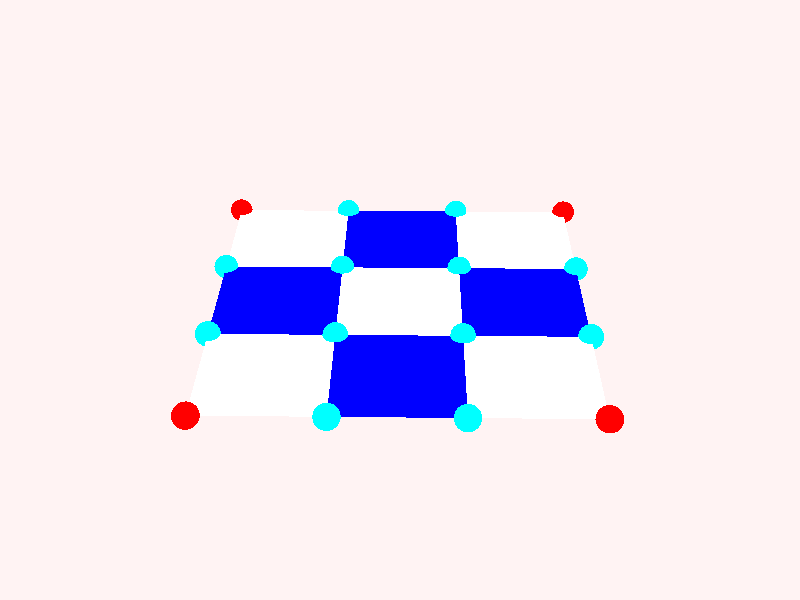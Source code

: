 #version 3.5;
global_settings {assumed_gamma 1.0}
background {rgb <1,0.9,0.9>}
camera {location <1.6,5,-6> look_at <1.5,0,1.5> angle 40}
light_source {<500,500,-500> rgb 1 }

#declare B11=<0,0,3>; #declare B12=<1,0,3>; //
#declare B13=<2,0,3>; #declare B14=<3,0,3>; // row 1

#declare B21=<0,0,2>; #declare B22=<1,0,2>; //
#declare B23=<2,0,2>; #declare B24=<3,0,2>; // row 2

#declare B31=<0,0,1>; #declare B32=<1,0,1>; //
#declare B33=<2,0,1>; #declare B34=<3,0,1>; // row 3

#declare B41=<0,0,0>; #declare B42=<1,0,0>; //
#declare B43=<2,0,0>; #declare B44=<3,0,0>; // row 4

bicubic_patch {
   type 1 flatness 0.001
   u_steps 4 v_steps 4
   uv_vectors
   <0,0> <1,0> <1,1> <0,1>
   B11, B12, B13, B14
   B21, B22, B23, B24
   B31, B32, B33, B34
   B41, B42, B43, B44
   uv_mapping
   texture {
      pigment {
         checker 
         color rgbf <1,1,1,0.5> 
         color rgbf <0,0,1,0.7> 
         scale 1/3
      }
      finish {phong 0.6 phong_size 20}
   }
   no_shadow
}

#declare Points=array[16]{
   B11, B12, B13, B14
   B21, B22, B23, B24
   B31, B32, B33, B34
   B41, B42, B43, B44
}
#declare I=0;
#while (I<16)
   sphere {
      Points[I],0.1 
      no_shadow 
      pigment{
         #if (I=0|I=3|I=12|I=15)
            color rgb <1,0,0>
         #else
            color rgb <0,1,1>
         #end
      }
   }
   #declare I=I+1;
#end